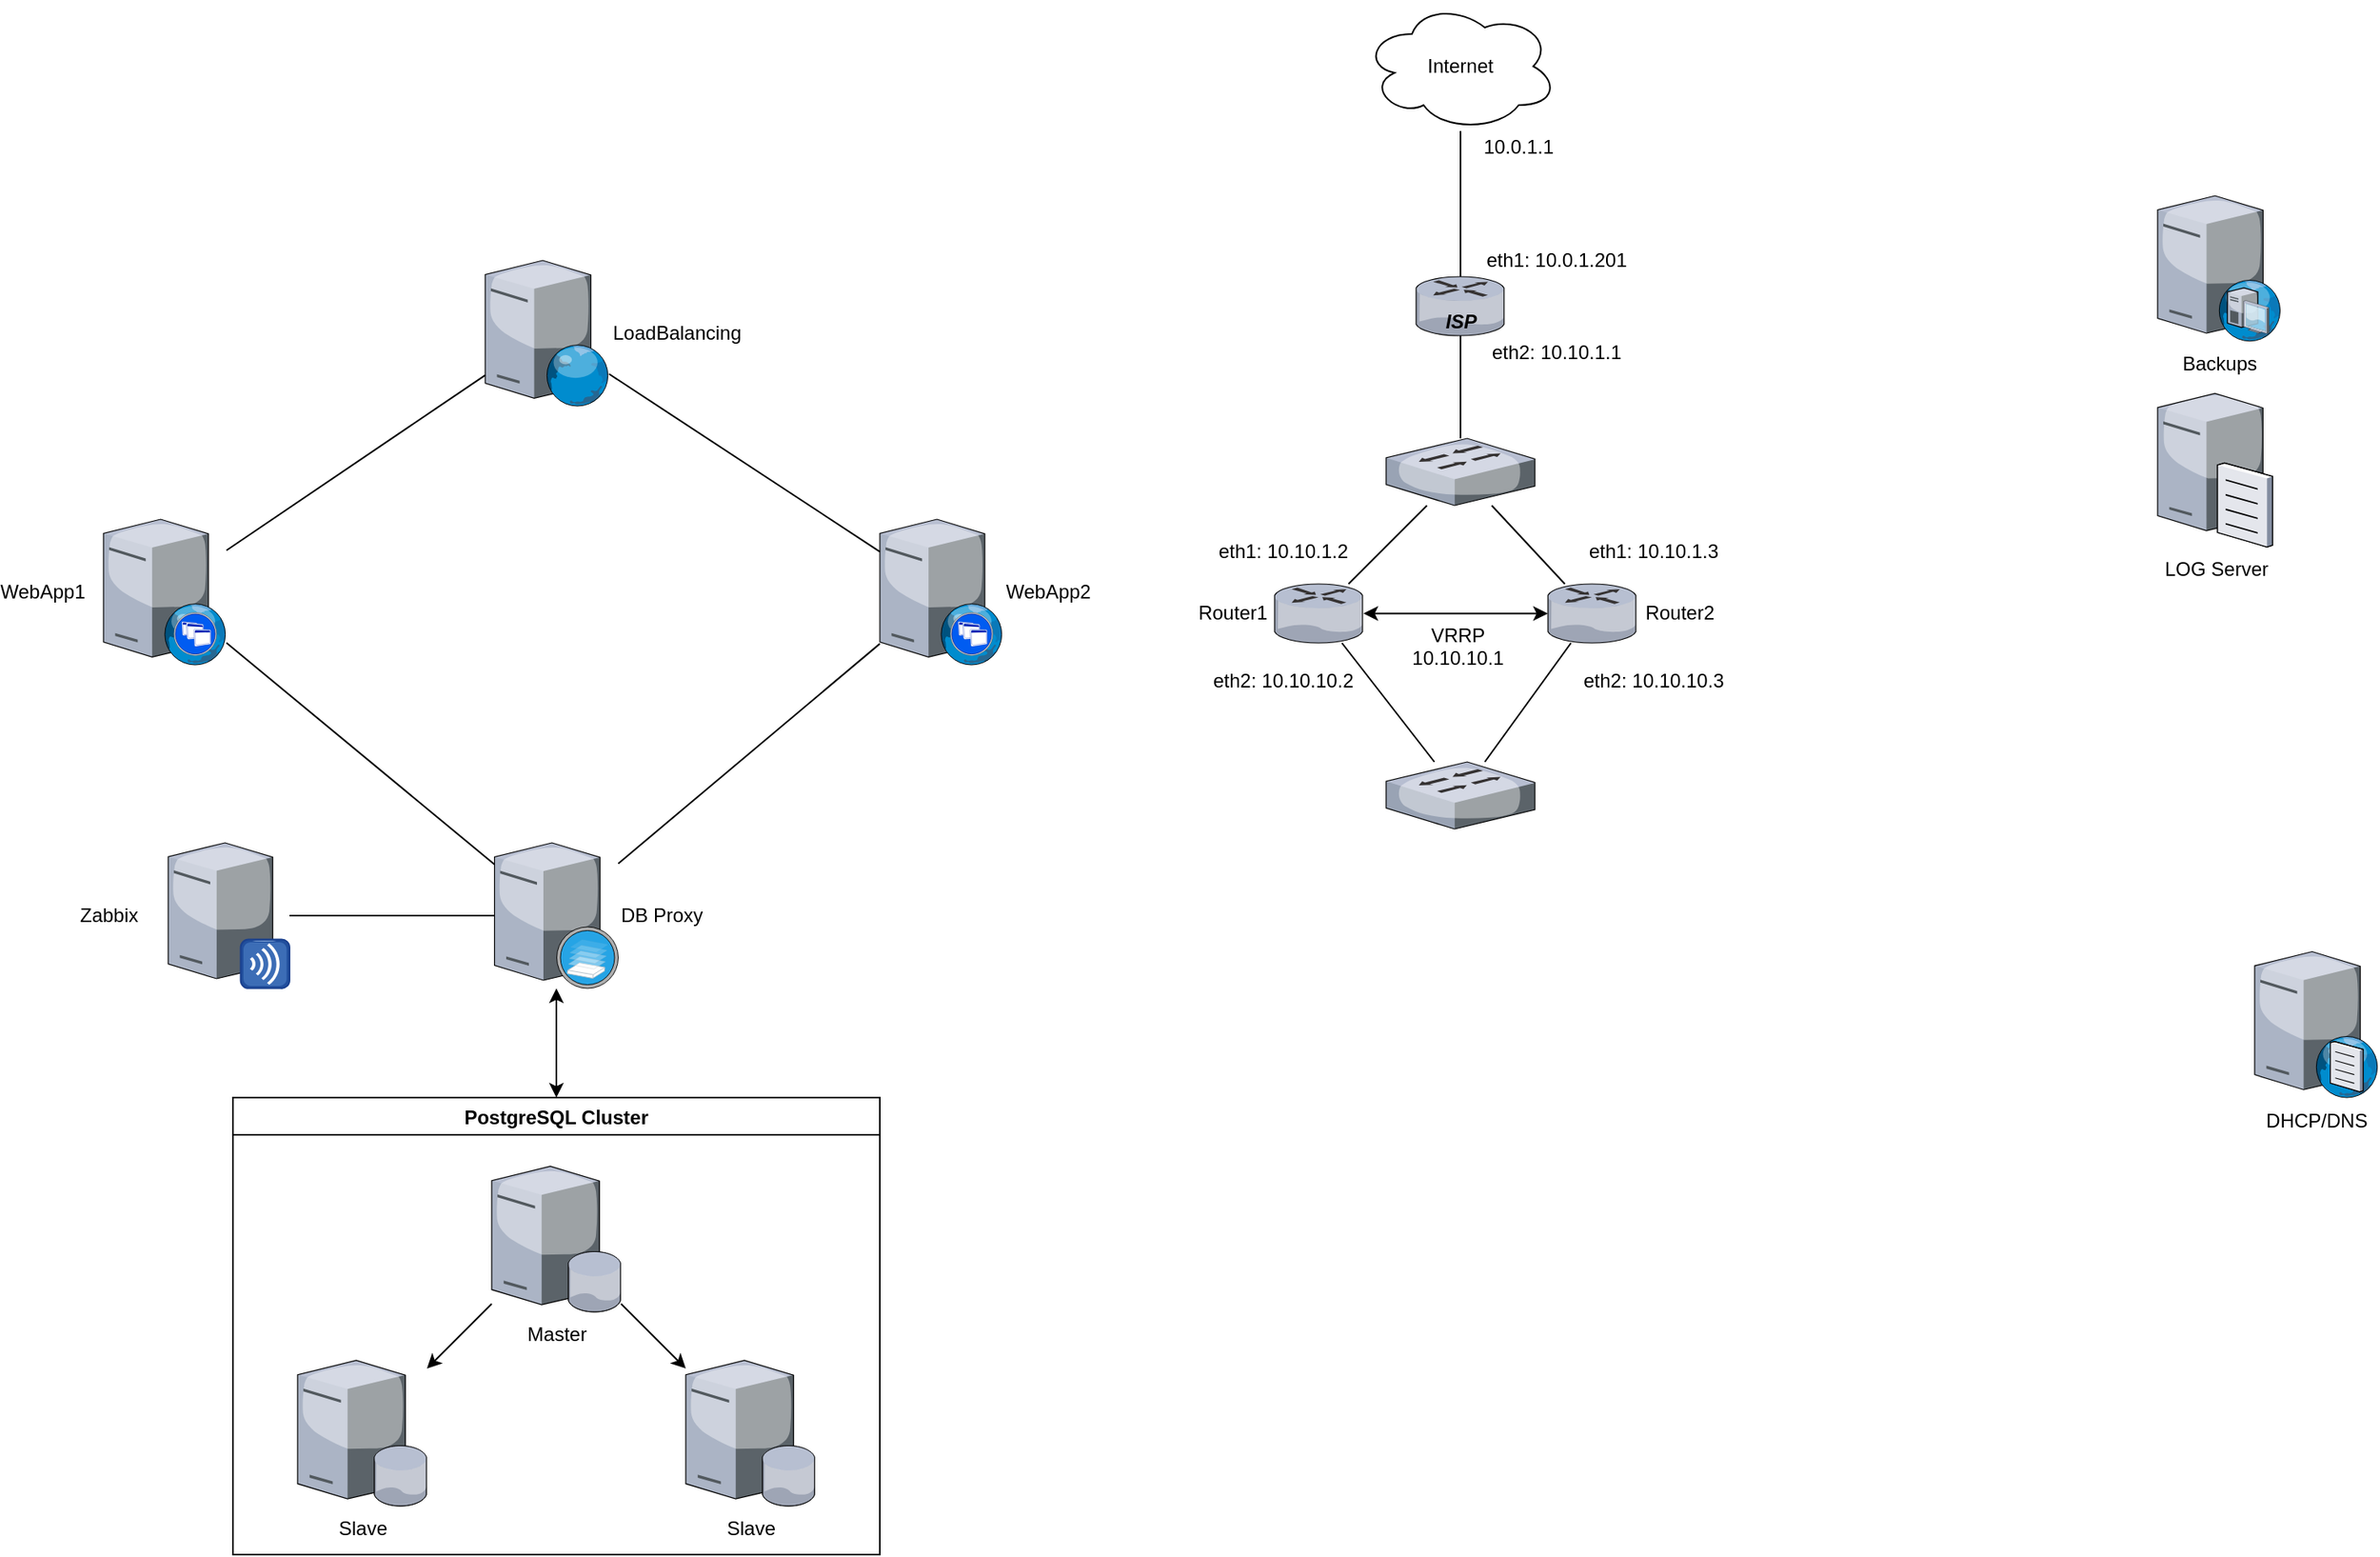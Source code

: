<mxfile version="13.0.1" type="device"><diagram name="Page-1" id="822b0af5-4adb-64df-f703-e8dfc1f81529"><mxGraphModel dx="1106" dy="867" grid="1" gridSize="10" guides="1" tooltips="1" connect="1" arrows="1" fold="1" page="1" pageScale="1" pageWidth="2336" pageHeight="1654" background="#ffffff" math="0" shadow="0"><root><mxCell id="0"/><mxCell id="1" parent="0"/><mxCell id="PSkHNn1plQj4ABkqZBBQ-1" value="WebApp1" style="verticalLabelPosition=middle;aspect=fixed;html=1;verticalAlign=middle;strokeColor=none;align=center;outlineConnect=0;shape=mxgraph.citrix.xenapp_web;labelPosition=left;" parent="1" vertex="1"><mxGeometry x="360" y="360" width="76" height="90" as="geometry"/></mxCell><mxCell id="PSkHNn1plQj4ABkqZBBQ-2" value="WebApp2" style="verticalLabelPosition=middle;aspect=fixed;html=1;verticalAlign=middle;strokeColor=none;align=left;outlineConnect=0;shape=mxgraph.citrix.xenapp_web;labelPosition=right;" parent="1" vertex="1"><mxGeometry x="840" y="360" width="76" height="90" as="geometry"/></mxCell><mxCell id="PSkHNn1plQj4ABkqZBBQ-3" value="LoadBalancing" style="verticalLabelPosition=middle;aspect=fixed;html=1;verticalAlign=middle;strokeColor=none;align=left;outlineConnect=0;shape=mxgraph.citrix.web_server;labelPosition=right;" parent="1" vertex="1"><mxGeometry x="596" y="200" width="76.5" height="90" as="geometry"/></mxCell><mxCell id="PSkHNn1plQj4ABkqZBBQ-4" value="Master" style="verticalLabelPosition=bottom;aspect=fixed;html=1;verticalAlign=top;strokeColor=none;align=center;outlineConnect=0;shape=mxgraph.citrix.database_server;" parent="1" vertex="1"><mxGeometry x="600" y="760" width="80" height="90" as="geometry"/></mxCell><mxCell id="PSkHNn1plQj4ABkqZBBQ-5" value="Slave" style="verticalLabelPosition=bottom;aspect=fixed;html=1;verticalAlign=top;strokeColor=none;align=center;outlineConnect=0;shape=mxgraph.citrix.database_server;" parent="1" vertex="1"><mxGeometry x="720" y="880" width="80" height="90" as="geometry"/></mxCell><mxCell id="PSkHNn1plQj4ABkqZBBQ-6" value="Slave" style="verticalLabelPosition=bottom;aspect=fixed;html=1;verticalAlign=top;strokeColor=none;align=center;outlineConnect=0;shape=mxgraph.citrix.database_server;" parent="1" vertex="1"><mxGeometry x="480" y="880" width="80" height="90" as="geometry"/></mxCell><mxCell id="PSkHNn1plQj4ABkqZBBQ-7" value="&lt;div&gt;DB Proxy&lt;/div&gt;" style="verticalLabelPosition=middle;aspect=fixed;html=1;verticalAlign=middle;strokeColor=none;align=left;outlineConnect=0;shape=mxgraph.citrix.xenserver;labelPosition=right;" parent="1" vertex="1"><mxGeometry x="601.75" y="560" width="76.5" height="90" as="geometry"/></mxCell><mxCell id="PSkHNn1plQj4ABkqZBBQ-8" value="&lt;div&gt;Router1&amp;nbsp;&lt;/div&gt;" style="verticalLabelPosition=middle;aspect=fixed;html=1;verticalAlign=middle;strokeColor=none;align=right;outlineConnect=0;shape=mxgraph.citrix.router;labelPosition=left;" parent="1" vertex="1"><mxGeometry x="1084" y="400" width="55" height="36.5" as="geometry"/></mxCell><mxCell id="PSkHNn1plQj4ABkqZBBQ-13" value="&lt;div&gt;LOG Server&lt;/div&gt;" style="verticalLabelPosition=bottom;aspect=fixed;html=1;verticalAlign=top;strokeColor=none;align=center;outlineConnect=0;shape=mxgraph.citrix.file_server;" parent="1" vertex="1"><mxGeometry x="1630" y="280" width="71" height="97" as="geometry"/></mxCell><mxCell id="PSkHNn1plQj4ABkqZBBQ-14" value="Backups" style="verticalLabelPosition=bottom;aspect=fixed;html=1;verticalAlign=top;strokeColor=none;align=center;outlineConnect=0;shape=mxgraph.citrix.dhcp_server;" parent="1" vertex="1"><mxGeometry x="1630" y="160" width="76" height="90" as="geometry"/></mxCell><mxCell id="PSkHNn1plQj4ABkqZBBQ-15" value="DHCP/DNS" style="verticalLabelPosition=bottom;aspect=fixed;html=1;verticalAlign=top;strokeColor=none;align=center;outlineConnect=0;shape=mxgraph.citrix.dns_server;" parent="1" vertex="1"><mxGeometry x="1690" y="625" width="76.5" height="92.5" as="geometry"/></mxCell><mxCell id="c3SdVriYZt0TlbIWFmBa-1" value="Zabbix" style="verticalLabelPosition=middle;aspect=fixed;html=1;verticalAlign=middle;strokeColor=none;align=center;outlineConnect=0;shape=mxgraph.citrix.merchandising_server;labelPosition=left;" parent="1" vertex="1"><mxGeometry x="400" y="560" width="75" height="90" as="geometry"/></mxCell><mxCell id="c3SdVriYZt0TlbIWFmBa-2" value="&lt;div&gt;&amp;nbsp;Router2&lt;/div&gt;" style="verticalLabelPosition=middle;aspect=fixed;html=1;verticalAlign=middle;strokeColor=none;align=left;outlineConnect=0;shape=mxgraph.citrix.router;labelPosition=right;" parent="1" vertex="1"><mxGeometry x="1253" y="400" width="55" height="36.5" as="geometry"/></mxCell><mxCell id="c3SdVriYZt0TlbIWFmBa-3" value="&lt;div&gt;ISP&lt;/div&gt;" style="verticalLabelPosition=middle;aspect=fixed;html=1;verticalAlign=bottom;strokeColor=none;align=center;outlineConnect=0;shape=mxgraph.citrix.router;labelPosition=center;fontStyle=3;horizontal=1;" parent="1" vertex="1"><mxGeometry x="1171.5" y="210" width="55" height="36.5" as="geometry"/></mxCell><mxCell id="c3SdVriYZt0TlbIWFmBa-4" value="" style="endArrow=none;html=1;" parent="1" source="PSkHNn1plQj4ABkqZBBQ-8" target="c3SdVriYZt0TlbIWFmBa-15" edge="1"><mxGeometry width="50" height="50" relative="1" as="geometry"><mxPoint x="1134" y="330" as="sourcePoint"/><mxPoint x="1184" y="280" as="targetPoint"/></mxGeometry></mxCell><mxCell id="c3SdVriYZt0TlbIWFmBa-5" value="" style="endArrow=none;html=1;" parent="1" source="c3SdVriYZt0TlbIWFmBa-2" target="c3SdVriYZt0TlbIWFmBa-15" edge="1"><mxGeometry width="50" height="50" relative="1" as="geometry"><mxPoint x="1144" y="340" as="sourcePoint"/><mxPoint x="1195.29" y="256.5" as="targetPoint"/></mxGeometry></mxCell><mxCell id="c3SdVriYZt0TlbIWFmBa-7" value="Internet" style="ellipse;shape=cloud;whiteSpace=wrap;html=1;" parent="1" vertex="1"><mxGeometry x="1139" y="40" width="120" height="80" as="geometry"/></mxCell><mxCell id="c3SdVriYZt0TlbIWFmBa-8" value="" style="endArrow=none;html=1;" parent="1" source="c3SdVriYZt0TlbIWFmBa-20" target="PSkHNn1plQj4ABkqZBBQ-8" edge="1"><mxGeometry width="50" height="50" relative="1" as="geometry"><mxPoint x="1056.5" y="520" as="sourcePoint"/><mxPoint x="1106.5" y="470" as="targetPoint"/></mxGeometry></mxCell><mxCell id="c3SdVriYZt0TlbIWFmBa-9" value="" style="endArrow=none;html=1;" parent="1" source="c3SdVriYZt0TlbIWFmBa-3" target="c3SdVriYZt0TlbIWFmBa-7" edge="1"><mxGeometry width="50" height="50" relative="1" as="geometry"><mxPoint x="1179" y="210" as="sourcePoint"/><mxPoint x="1229" y="160" as="targetPoint"/></mxGeometry></mxCell><mxCell id="c3SdVriYZt0TlbIWFmBa-11" value="eth2: 10.10.1.1" style="text;html=1;strokeColor=none;fillColor=none;align=center;verticalAlign=middle;whiteSpace=wrap;rounded=0;" parent="1" vertex="1"><mxGeometry x="1209" y="246.5" width="99" height="20" as="geometry"/></mxCell><mxCell id="c3SdVriYZt0TlbIWFmBa-13" value="eth1: 10.0.1.201" style="text;html=1;strokeColor=none;fillColor=none;align=center;verticalAlign=middle;whiteSpace=wrap;rounded=0;" parent="1" vertex="1"><mxGeometry x="1209" y="190" width="99" height="20" as="geometry"/></mxCell><mxCell id="c3SdVriYZt0TlbIWFmBa-14" value="10.0.1.1" style="text;html=1;strokeColor=none;fillColor=none;align=center;verticalAlign=middle;whiteSpace=wrap;rounded=0;" parent="1" vertex="1"><mxGeometry x="1214.75" y="120" width="40" height="20" as="geometry"/></mxCell><mxCell id="c3SdVriYZt0TlbIWFmBa-15" value="" style="verticalLabelPosition=bottom;aspect=fixed;html=1;verticalAlign=top;strokeColor=none;align=center;outlineConnect=0;shape=mxgraph.citrix.switch;" parent="1" vertex="1"><mxGeometry x="1153" y="310" width="92" height="41.5" as="geometry"/></mxCell><mxCell id="c3SdVriYZt0TlbIWFmBa-16" value="" style="endArrow=none;html=1;" parent="1" source="c3SdVriYZt0TlbIWFmBa-15" target="c3SdVriYZt0TlbIWFmBa-3" edge="1"><mxGeometry width="50" height="50" relative="1" as="geometry"><mxPoint x="1281.821" y="401.5" as="sourcePoint"/><mxPoint x="1229.922" y="361.5" as="targetPoint"/></mxGeometry></mxCell><mxCell id="c3SdVriYZt0TlbIWFmBa-17" value="eth1: 10.10.1.3" style="text;html=1;strokeColor=none;fillColor=none;align=center;verticalAlign=middle;whiteSpace=wrap;rounded=0;" parent="1" vertex="1"><mxGeometry x="1269" y="370" width="99" height="20" as="geometry"/></mxCell><mxCell id="c3SdVriYZt0TlbIWFmBa-18" value="eth1: 10.10.1.2" style="text;html=1;strokeColor=none;fillColor=none;align=center;verticalAlign=middle;whiteSpace=wrap;rounded=0;" parent="1" vertex="1"><mxGeometry x="1040" y="370" width="99" height="20" as="geometry"/></mxCell><mxCell id="c3SdVriYZt0TlbIWFmBa-19" value="" style="endArrow=none;html=1;" parent="1" source="c3SdVriYZt0TlbIWFmBa-20" target="c3SdVriYZt0TlbIWFmBa-2" edge="1"><mxGeometry width="50" height="50" relative="1" as="geometry"><mxPoint x="1296" y="480" as="sourcePoint"/><mxPoint x="1089.448" y="438" as="targetPoint"/></mxGeometry></mxCell><mxCell id="c3SdVriYZt0TlbIWFmBa-20" value="" style="verticalLabelPosition=bottom;aspect=fixed;html=1;verticalAlign=top;strokeColor=none;align=center;outlineConnect=0;shape=mxgraph.citrix.switch;" parent="1" vertex="1"><mxGeometry x="1153" y="510" width="92" height="41.5" as="geometry"/></mxCell><mxCell id="c3SdVriYZt0TlbIWFmBa-21" value="eth2: 10.10.10.3" style="text;html=1;strokeColor=none;fillColor=none;align=center;verticalAlign=middle;whiteSpace=wrap;rounded=0;" parent="1" vertex="1"><mxGeometry x="1269" y="450" width="99" height="20" as="geometry"/></mxCell><mxCell id="c3SdVriYZt0TlbIWFmBa-22" value="eth2: 10.10.10.2" style="text;html=1;strokeColor=none;fillColor=none;align=center;verticalAlign=middle;whiteSpace=wrap;rounded=0;" parent="1" vertex="1"><mxGeometry x="1040" y="450" width="99" height="20" as="geometry"/></mxCell><mxCell id="c3SdVriYZt0TlbIWFmBa-28" value="" style="endArrow=classic;startArrow=classic;html=1;" parent="1" source="PSkHNn1plQj4ABkqZBBQ-8" target="c3SdVriYZt0TlbIWFmBa-2" edge="1"><mxGeometry width="50" height="50" relative="1" as="geometry"><mxPoint x="1159" y="460" as="sourcePoint"/><mxPoint x="1209" y="410" as="targetPoint"/></mxGeometry></mxCell><mxCell id="c3SdVriYZt0TlbIWFmBa-29" value="VRRP&lt;br&gt;10.10.10.1" style="text;html=1;align=center;verticalAlign=top;resizable=0;points=[];" parent="c3SdVriYZt0TlbIWFmBa-28" vertex="1" connectable="0"><mxGeometry x="0.005" relative="1" as="geometry"><mxPoint as="offset"/></mxGeometry></mxCell><mxCell id="55rr3tUE7DOLH0A7e-WQ-1" value="PostgreSQL Cluster" style="swimlane;" parent="1" vertex="1"><mxGeometry x="440" y="717.5" width="400" height="282.5" as="geometry"/></mxCell><mxCell id="55rr3tUE7DOLH0A7e-WQ-5" value="" style="endArrow=classic;startArrow=classic;html=1;exitX=0.5;exitY=0;exitDx=0;exitDy=0;" parent="1" source="55rr3tUE7DOLH0A7e-WQ-1" target="PSkHNn1plQj4ABkqZBBQ-7" edge="1"><mxGeometry width="50" height="50" relative="1" as="geometry"><mxPoint x="510" y="670" as="sourcePoint"/><mxPoint x="560" y="620" as="targetPoint"/></mxGeometry></mxCell><mxCell id="55rr3tUE7DOLH0A7e-WQ-12" value="" style="endArrow=none;html=1;" parent="1" source="PSkHNn1plQj4ABkqZBBQ-3" target="PSkHNn1plQj4ABkqZBBQ-2" edge="1"><mxGeometry width="50" height="50" relative="1" as="geometry"><mxPoint x="520" y="320" as="sourcePoint"/><mxPoint x="570" y="270" as="targetPoint"/></mxGeometry></mxCell><mxCell id="55rr3tUE7DOLH0A7e-WQ-13" value="" style="endArrow=none;html=1;" parent="1" source="PSkHNn1plQj4ABkqZBBQ-1" target="PSkHNn1plQj4ABkqZBBQ-3" edge="1"><mxGeometry width="50" height="50" relative="1" as="geometry"><mxPoint x="530" y="330" as="sourcePoint"/><mxPoint x="580" y="280" as="targetPoint"/></mxGeometry></mxCell><mxCell id="55rr3tUE7DOLH0A7e-WQ-14" value="" style="endArrow=none;html=1;" parent="1" source="PSkHNn1plQj4ABkqZBBQ-2" target="PSkHNn1plQj4ABkqZBBQ-7" edge="1"><mxGeometry width="50" height="50" relative="1" as="geometry"><mxPoint x="540" y="340" as="sourcePoint"/><mxPoint x="590" y="290" as="targetPoint"/></mxGeometry></mxCell><mxCell id="55rr3tUE7DOLH0A7e-WQ-15" value="" style="endArrow=none;html=1;" parent="1" source="PSkHNn1plQj4ABkqZBBQ-1" target="PSkHNn1plQj4ABkqZBBQ-7" edge="1"><mxGeometry width="50" height="50" relative="1" as="geometry"><mxPoint x="550" y="440" as="sourcePoint"/><mxPoint x="600" y="300" as="targetPoint"/></mxGeometry></mxCell><mxCell id="55rr3tUE7DOLH0A7e-WQ-16" value="" style="endArrow=classic;html=1;" parent="1" source="PSkHNn1plQj4ABkqZBBQ-4" target="PSkHNn1plQj4ABkqZBBQ-6" edge="1"><mxGeometry width="50" height="50" relative="1" as="geometry"><mxPoint x="470" y="840" as="sourcePoint"/><mxPoint x="520" y="790" as="targetPoint"/></mxGeometry></mxCell><mxCell id="55rr3tUE7DOLH0A7e-WQ-17" value="" style="endArrow=classic;html=1;" parent="1" source="PSkHNn1plQj4ABkqZBBQ-4" target="PSkHNn1plQj4ABkqZBBQ-5" edge="1"><mxGeometry width="50" height="50" relative="1" as="geometry"><mxPoint x="680" y="920" as="sourcePoint"/><mxPoint x="730" y="870" as="targetPoint"/></mxGeometry></mxCell><mxCell id="pNAZeWyUbekFc1Xy40WP-1" value="" style="endArrow=none;html=1;" edge="1" parent="1" source="PSkHNn1plQj4ABkqZBBQ-7" target="c3SdVriYZt0TlbIWFmBa-1"><mxGeometry width="50" height="50" relative="1" as="geometry"><mxPoint x="760" y="660" as="sourcePoint"/><mxPoint x="810" y="610" as="targetPoint"/></mxGeometry></mxCell></root></mxGraphModel></diagram></mxfile>